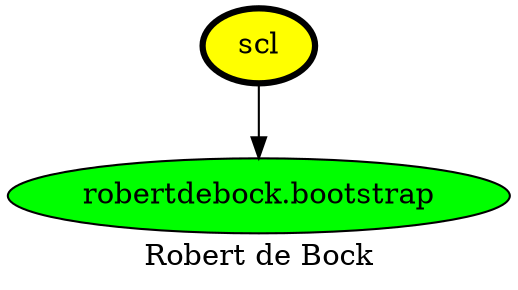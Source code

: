 digraph PhiloDilemma {
  label = "Robert de Bock" ;
  overlap=false
  {
    "scl" [fillcolor=yellow style=filled penwidth=3]
    "robertdebock.bootstrap" [fillcolor=green style=filled]
  }
  "scl" -> "robertdebock.bootstrap"
}

